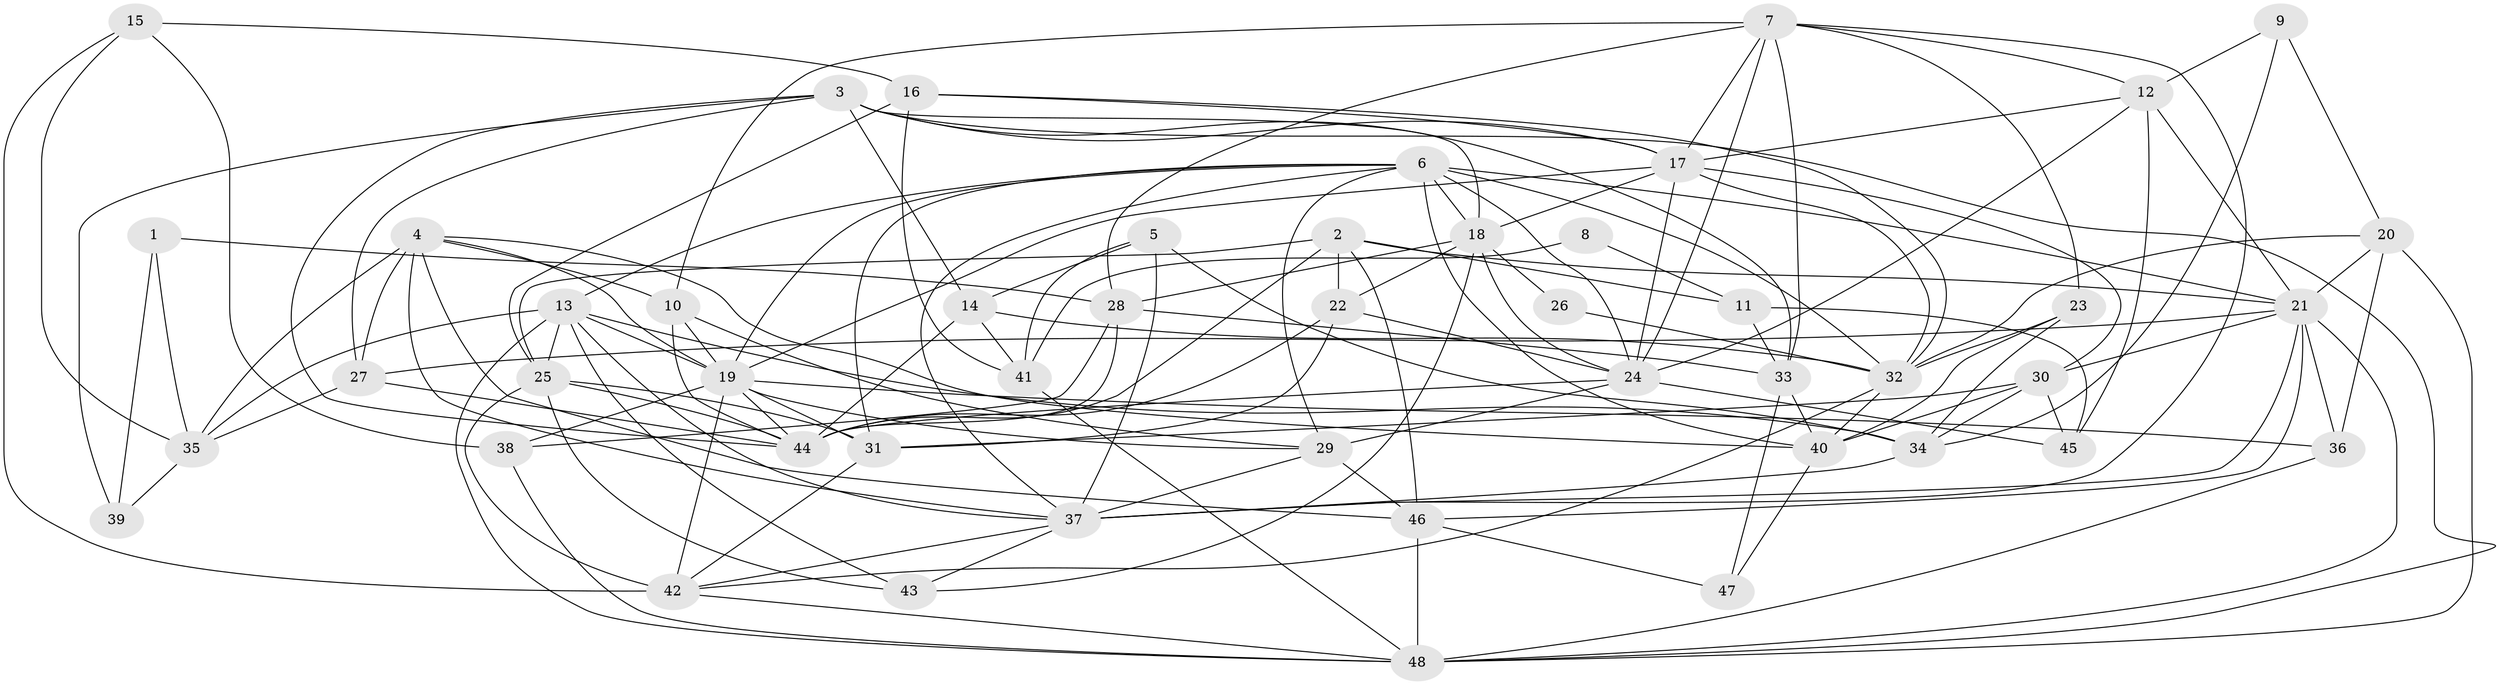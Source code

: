 // original degree distribution, {5: 0.19166666666666668, 3: 0.24166666666666667, 4: 0.2833333333333333, 2: 0.14166666666666666, 7: 0.05, 6: 0.09166666666666666}
// Generated by graph-tools (version 1.1) at 2025/37/03/04/25 23:37:06]
// undirected, 48 vertices, 145 edges
graph export_dot {
  node [color=gray90,style=filled];
  1;
  2;
  3;
  4;
  5;
  6;
  7;
  8;
  9;
  10;
  11;
  12;
  13;
  14;
  15;
  16;
  17;
  18;
  19;
  20;
  21;
  22;
  23;
  24;
  25;
  26;
  27;
  28;
  29;
  30;
  31;
  32;
  33;
  34;
  35;
  36;
  37;
  38;
  39;
  40;
  41;
  42;
  43;
  44;
  45;
  46;
  47;
  48;
  1 -- 28 [weight=1.0];
  1 -- 35 [weight=1.0];
  1 -- 39 [weight=1.0];
  2 -- 11 [weight=1.0];
  2 -- 21 [weight=1.0];
  2 -- 22 [weight=1.0];
  2 -- 25 [weight=1.0];
  2 -- 44 [weight=2.0];
  2 -- 46 [weight=1.0];
  3 -- 14 [weight=1.0];
  3 -- 17 [weight=1.0];
  3 -- 18 [weight=1.0];
  3 -- 27 [weight=1.0];
  3 -- 33 [weight=1.0];
  3 -- 39 [weight=1.0];
  3 -- 44 [weight=1.0];
  3 -- 48 [weight=1.0];
  4 -- 10 [weight=1.0];
  4 -- 19 [weight=1.0];
  4 -- 27 [weight=1.0];
  4 -- 35 [weight=1.0];
  4 -- 37 [weight=1.0];
  4 -- 40 [weight=1.0];
  4 -- 46 [weight=1.0];
  5 -- 14 [weight=1.0];
  5 -- 34 [weight=1.0];
  5 -- 37 [weight=1.0];
  5 -- 41 [weight=1.0];
  6 -- 13 [weight=1.0];
  6 -- 18 [weight=2.0];
  6 -- 19 [weight=2.0];
  6 -- 21 [weight=1.0];
  6 -- 24 [weight=1.0];
  6 -- 29 [weight=1.0];
  6 -- 31 [weight=1.0];
  6 -- 32 [weight=2.0];
  6 -- 37 [weight=1.0];
  6 -- 40 [weight=1.0];
  7 -- 10 [weight=1.0];
  7 -- 12 [weight=1.0];
  7 -- 17 [weight=1.0];
  7 -- 23 [weight=1.0];
  7 -- 24 [weight=2.0];
  7 -- 28 [weight=1.0];
  7 -- 33 [weight=1.0];
  7 -- 37 [weight=1.0];
  8 -- 11 [weight=1.0];
  8 -- 41 [weight=1.0];
  9 -- 12 [weight=1.0];
  9 -- 20 [weight=1.0];
  9 -- 34 [weight=1.0];
  10 -- 19 [weight=1.0];
  10 -- 29 [weight=1.0];
  10 -- 44 [weight=1.0];
  11 -- 33 [weight=1.0];
  11 -- 45 [weight=1.0];
  12 -- 17 [weight=1.0];
  12 -- 21 [weight=1.0];
  12 -- 24 [weight=1.0];
  12 -- 45 [weight=1.0];
  13 -- 19 [weight=1.0];
  13 -- 25 [weight=1.0];
  13 -- 34 [weight=1.0];
  13 -- 35 [weight=1.0];
  13 -- 37 [weight=1.0];
  13 -- 43 [weight=1.0];
  13 -- 48 [weight=1.0];
  14 -- 32 [weight=1.0];
  14 -- 41 [weight=1.0];
  14 -- 44 [weight=1.0];
  15 -- 16 [weight=1.0];
  15 -- 35 [weight=1.0];
  15 -- 38 [weight=1.0];
  15 -- 42 [weight=1.0];
  16 -- 17 [weight=1.0];
  16 -- 25 [weight=1.0];
  16 -- 32 [weight=1.0];
  16 -- 41 [weight=1.0];
  17 -- 18 [weight=1.0];
  17 -- 19 [weight=1.0];
  17 -- 24 [weight=1.0];
  17 -- 30 [weight=1.0];
  17 -- 32 [weight=2.0];
  18 -- 22 [weight=2.0];
  18 -- 24 [weight=1.0];
  18 -- 26 [weight=2.0];
  18 -- 28 [weight=1.0];
  18 -- 43 [weight=1.0];
  19 -- 29 [weight=1.0];
  19 -- 31 [weight=1.0];
  19 -- 36 [weight=1.0];
  19 -- 38 [weight=2.0];
  19 -- 42 [weight=1.0];
  19 -- 44 [weight=1.0];
  20 -- 21 [weight=1.0];
  20 -- 32 [weight=1.0];
  20 -- 36 [weight=2.0];
  20 -- 48 [weight=1.0];
  21 -- 27 [weight=1.0];
  21 -- 30 [weight=1.0];
  21 -- 36 [weight=1.0];
  21 -- 37 [weight=1.0];
  21 -- 46 [weight=1.0];
  21 -- 48 [weight=1.0];
  22 -- 24 [weight=1.0];
  22 -- 31 [weight=1.0];
  22 -- 44 [weight=1.0];
  23 -- 32 [weight=1.0];
  23 -- 34 [weight=1.0];
  23 -- 40 [weight=1.0];
  24 -- 29 [weight=1.0];
  24 -- 44 [weight=1.0];
  24 -- 45 [weight=1.0];
  25 -- 31 [weight=2.0];
  25 -- 42 [weight=1.0];
  25 -- 43 [weight=1.0];
  25 -- 44 [weight=1.0];
  26 -- 32 [weight=1.0];
  27 -- 35 [weight=2.0];
  27 -- 44 [weight=1.0];
  28 -- 33 [weight=1.0];
  28 -- 38 [weight=1.0];
  28 -- 44 [weight=1.0];
  29 -- 37 [weight=1.0];
  29 -- 46 [weight=1.0];
  30 -- 31 [weight=1.0];
  30 -- 34 [weight=1.0];
  30 -- 40 [weight=1.0];
  30 -- 45 [weight=1.0];
  31 -- 42 [weight=1.0];
  32 -- 40 [weight=1.0];
  32 -- 42 [weight=1.0];
  33 -- 40 [weight=1.0];
  33 -- 47 [weight=1.0];
  34 -- 37 [weight=1.0];
  35 -- 39 [weight=1.0];
  36 -- 48 [weight=1.0];
  37 -- 42 [weight=1.0];
  37 -- 43 [weight=1.0];
  38 -- 48 [weight=1.0];
  40 -- 47 [weight=1.0];
  41 -- 48 [weight=1.0];
  42 -- 48 [weight=1.0];
  46 -- 47 [weight=1.0];
  46 -- 48 [weight=1.0];
}
